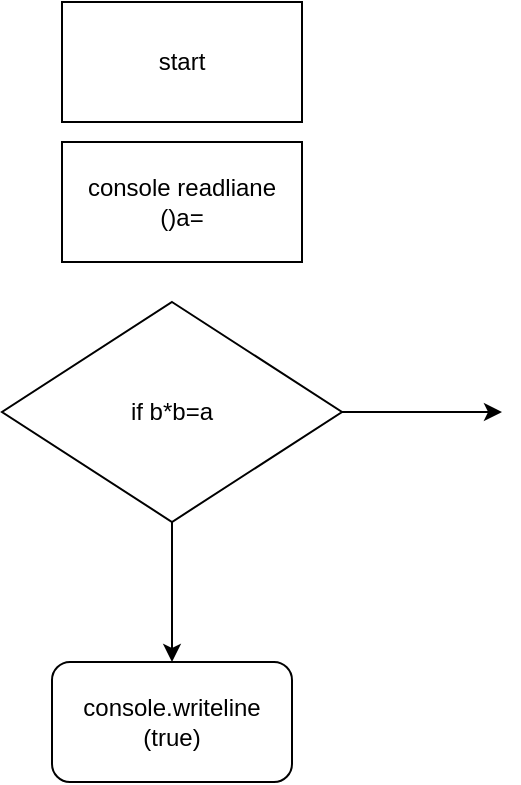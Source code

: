 <mxfile>
    <diagram id="x22BEdyLEWzOlp7BlOeT" name="Page-1">
        <mxGraphModel dx="880" dy="306" grid="1" gridSize="10" guides="1" tooltips="1" connect="1" arrows="1" fold="1" page="1" pageScale="1" pageWidth="850" pageHeight="1100" math="0" shadow="0">
            <root>
                <mxCell id="0"/>
                <mxCell id="1" parent="0"/>
                <mxCell id="2" value="start&lt;br&gt;" style="whiteSpace=wrap;html=1;" vertex="1" parent="1">
                    <mxGeometry x="350" y="30" width="120" height="60" as="geometry"/>
                </mxCell>
                <mxCell id="3" value="console readliane ()a=" style="whiteSpace=wrap;html=1;" vertex="1" parent="1">
                    <mxGeometry x="350" y="100" width="120" height="60" as="geometry"/>
                </mxCell>
                <mxCell id="6" style="edgeStyle=none;html=1;" edge="1" parent="1" source="5">
                    <mxGeometry relative="1" as="geometry">
                        <mxPoint x="405" y="360" as="targetPoint"/>
                    </mxGeometry>
                </mxCell>
                <mxCell id="9" value="" style="edgeStyle=none;html=1;" edge="1" parent="1" source="5">
                    <mxGeometry relative="1" as="geometry">
                        <mxPoint x="570" y="235" as="targetPoint"/>
                    </mxGeometry>
                </mxCell>
                <mxCell id="5" value="if b*b=a" style="rhombus;whiteSpace=wrap;html=1;" vertex="1" parent="1">
                    <mxGeometry x="320" y="180" width="170" height="110" as="geometry"/>
                </mxCell>
                <mxCell id="7" value="console.writeline (true)" style="rounded=1;whiteSpace=wrap;html=1;" vertex="1" parent="1">
                    <mxGeometry x="345" y="360" width="120" height="60" as="geometry"/>
                </mxCell>
            </root>
        </mxGraphModel>
    </diagram>
</mxfile>